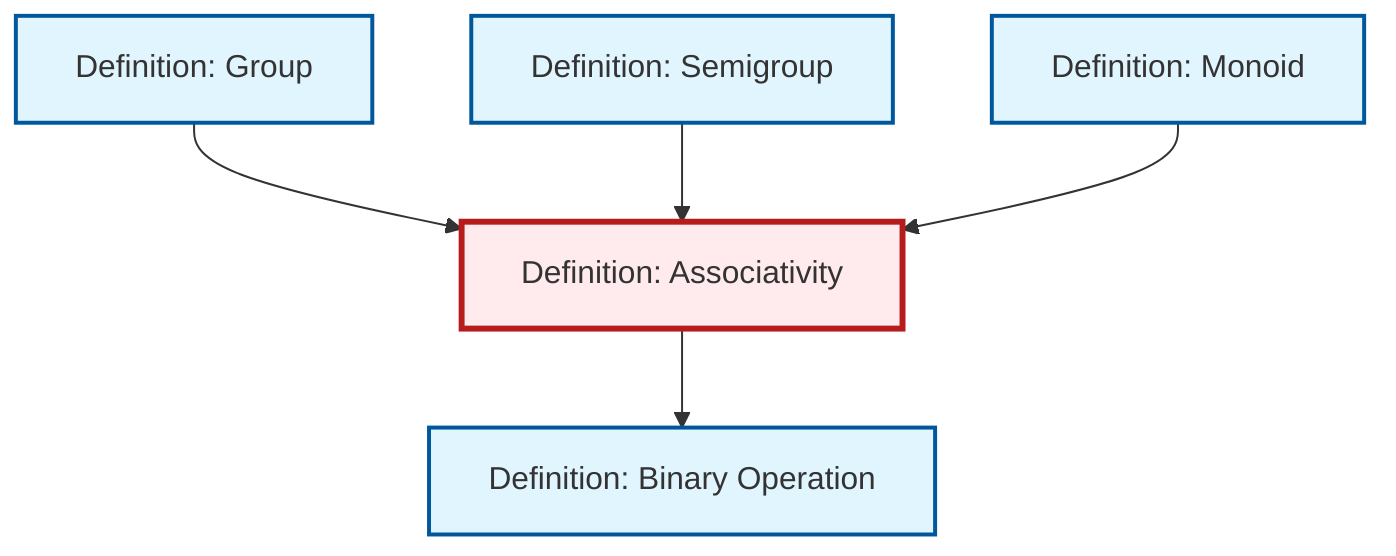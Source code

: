 graph TD
    classDef definition fill:#e1f5fe,stroke:#01579b,stroke-width:2px
    classDef theorem fill:#f3e5f5,stroke:#4a148c,stroke-width:2px
    classDef axiom fill:#fff3e0,stroke:#e65100,stroke-width:2px
    classDef example fill:#e8f5e9,stroke:#1b5e20,stroke-width:2px
    classDef current fill:#ffebee,stroke:#b71c1c,stroke-width:3px
    def-semigroup["Definition: Semigroup"]:::definition
    def-monoid["Definition: Monoid"]:::definition
    def-binary-operation["Definition: Binary Operation"]:::definition
    def-group["Definition: Group"]:::definition
    def-associativity["Definition: Associativity"]:::definition
    def-group --> def-associativity
    def-associativity --> def-binary-operation
    def-semigroup --> def-associativity
    def-monoid --> def-associativity
    class def-associativity current